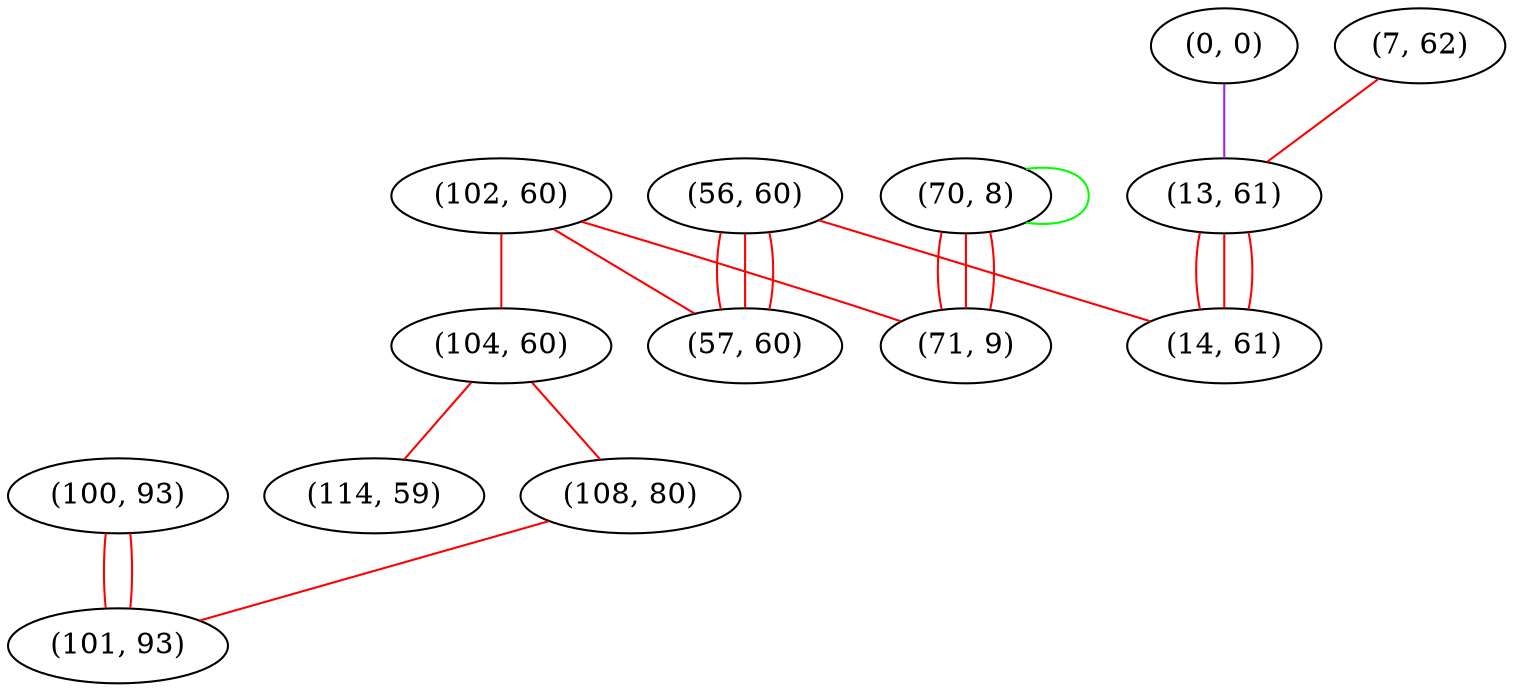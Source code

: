 graph "" {
"(100, 93)";
"(0, 0)";
"(70, 8)";
"(56, 60)";
"(102, 60)";
"(104, 60)";
"(114, 59)";
"(7, 62)";
"(108, 80)";
"(13, 61)";
"(14, 61)";
"(101, 93)";
"(57, 60)";
"(71, 9)";
"(100, 93)" -- "(101, 93)"  [color=red, key=0, weight=1];
"(100, 93)" -- "(101, 93)"  [color=red, key=1, weight=1];
"(0, 0)" -- "(13, 61)"  [color=purple, key=0, weight=4];
"(70, 8)" -- "(70, 8)"  [color=green, key=0, weight=2];
"(70, 8)" -- "(71, 9)"  [color=red, key=0, weight=1];
"(70, 8)" -- "(71, 9)"  [color=red, key=1, weight=1];
"(70, 8)" -- "(71, 9)"  [color=red, key=2, weight=1];
"(56, 60)" -- "(57, 60)"  [color=red, key=0, weight=1];
"(56, 60)" -- "(57, 60)"  [color=red, key=1, weight=1];
"(56, 60)" -- "(57, 60)"  [color=red, key=2, weight=1];
"(56, 60)" -- "(14, 61)"  [color=red, key=0, weight=1];
"(102, 60)" -- "(71, 9)"  [color=red, key=0, weight=1];
"(102, 60)" -- "(57, 60)"  [color=red, key=0, weight=1];
"(102, 60)" -- "(104, 60)"  [color=red, key=0, weight=1];
"(104, 60)" -- "(114, 59)"  [color=red, key=0, weight=1];
"(104, 60)" -- "(108, 80)"  [color=red, key=0, weight=1];
"(7, 62)" -- "(13, 61)"  [color=red, key=0, weight=1];
"(108, 80)" -- "(101, 93)"  [color=red, key=0, weight=1];
"(13, 61)" -- "(14, 61)"  [color=red, key=0, weight=1];
"(13, 61)" -- "(14, 61)"  [color=red, key=1, weight=1];
"(13, 61)" -- "(14, 61)"  [color=red, key=2, weight=1];
}
